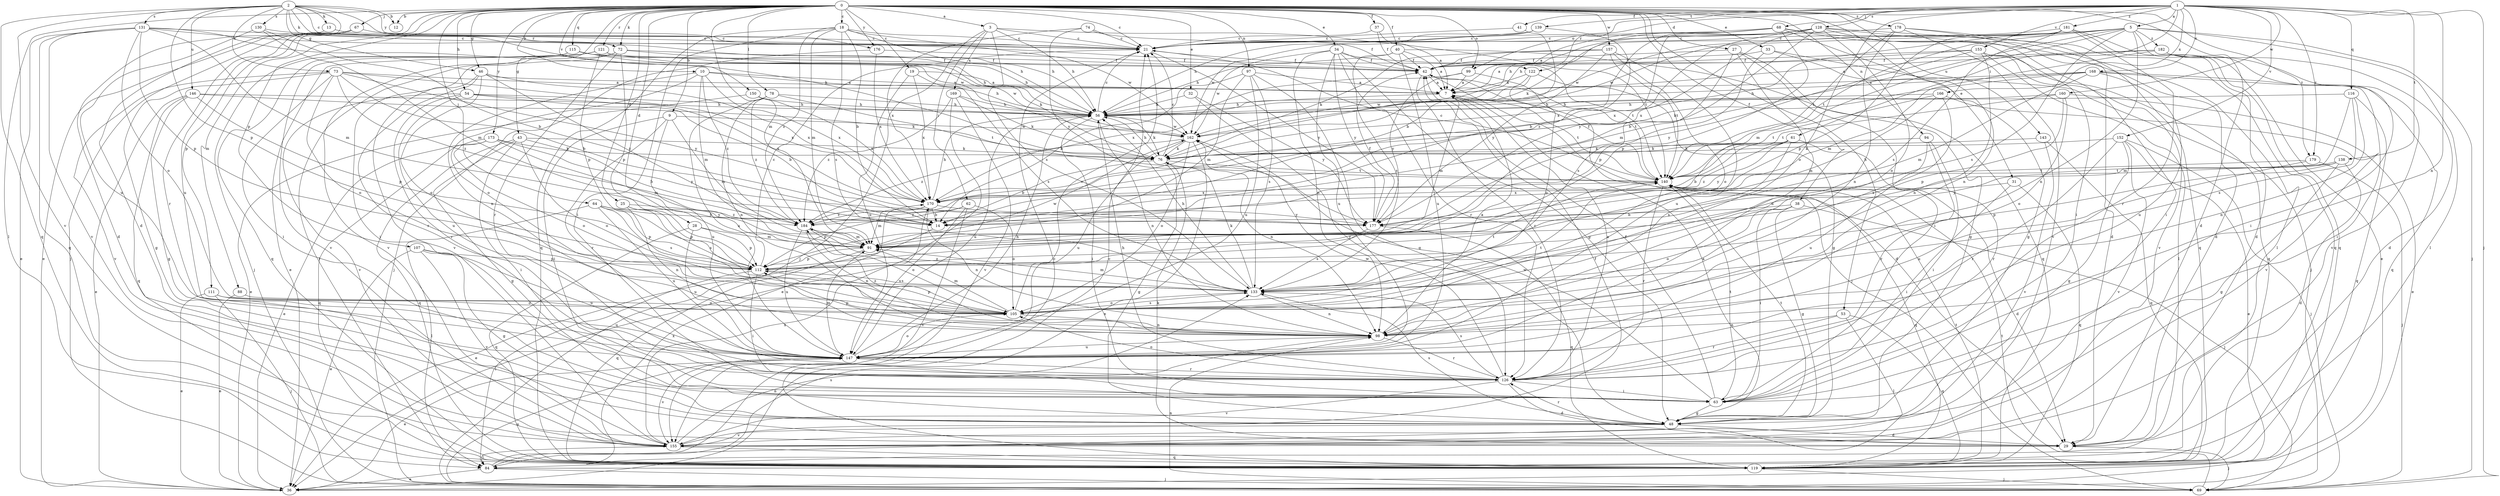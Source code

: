 strict digraph  {
0;
1;
2;
3;
5;
7;
9;
10;
12;
13;
14;
18;
19;
21;
25;
27;
28;
29;
31;
32;
33;
34;
36;
37;
38;
40;
41;
42;
43;
46;
48;
53;
54;
56;
61;
62;
63;
64;
67;
68;
69;
72;
73;
74;
76;
78;
84;
88;
91;
94;
97;
98;
99;
105;
107;
111;
112;
115;
116;
119;
121;
122;
126;
128;
130;
131;
133;
138;
139;
140;
143;
146;
147;
150;
152;
153;
155;
157;
160;
162;
166;
168;
169;
170;
173;
176;
177;
178;
179;
181;
182;
184;
0 -> 3  [label=a];
0 -> 9  [label=b];
0 -> 10  [label=b];
0 -> 12  [label=b];
0 -> 18  [label=c];
0 -> 19  [label=c];
0 -> 21  [label=c];
0 -> 25  [label=d];
0 -> 27  [label=d];
0 -> 28  [label=d];
0 -> 29  [label=d];
0 -> 31  [label=e];
0 -> 32  [label=e];
0 -> 33  [label=e];
0 -> 34  [label=e];
0 -> 37  [label=f];
0 -> 38  [label=f];
0 -> 40  [label=f];
0 -> 43  [label=g];
0 -> 46  [label=g];
0 -> 53  [label=h];
0 -> 54  [label=h];
0 -> 64  [label=j];
0 -> 67  [label=j];
0 -> 72  [label=k];
0 -> 78  [label=l];
0 -> 84  [label=l];
0 -> 88  [label=m];
0 -> 91  [label=m];
0 -> 94  [label=n];
0 -> 97  [label=n];
0 -> 99  [label=o];
0 -> 107  [label=p];
0 -> 111  [label=p];
0 -> 115  [label=q];
0 -> 121  [label=r];
0 -> 143  [label=u];
0 -> 150  [label=v];
0 -> 157  [label=w];
0 -> 173  [label=y];
0 -> 176  [label=y];
0 -> 178  [label=z];
0 -> 179  [label=z];
1 -> 5  [label=a];
1 -> 41  [label=f];
1 -> 61  [label=i];
1 -> 68  [label=j];
1 -> 69  [label=j];
1 -> 98  [label=n];
1 -> 99  [label=o];
1 -> 105  [label=o];
1 -> 116  [label=q];
1 -> 122  [label=r];
1 -> 128  [label=s];
1 -> 138  [label=t];
1 -> 139  [label=t];
1 -> 152  [label=v];
1 -> 153  [label=v];
1 -> 160  [label=w];
1 -> 166  [label=x];
1 -> 168  [label=x];
1 -> 179  [label=z];
1 -> 181  [label=z];
2 -> 12  [label=b];
2 -> 13  [label=k];
2 -> 21  [label=c];
2 -> 29  [label=d];
2 -> 46  [label=g];
2 -> 72  [label=k];
2 -> 73  [label=k];
2 -> 76  [label=k];
2 -> 112  [label=p];
2 -> 119  [label=q];
2 -> 122  [label=r];
2 -> 130  [label=s];
2 -> 131  [label=s];
2 -> 146  [label=u];
2 -> 155  [label=v];
2 -> 176  [label=y];
3 -> 21  [label=c];
3 -> 56  [label=h];
3 -> 62  [label=i];
3 -> 69  [label=j];
3 -> 133  [label=s];
3 -> 140  [label=t];
3 -> 169  [label=x];
5 -> 14  [label=b];
5 -> 36  [label=e];
5 -> 56  [label=h];
5 -> 69  [label=j];
5 -> 84  [label=l];
5 -> 91  [label=m];
5 -> 98  [label=n];
5 -> 133  [label=s];
5 -> 140  [label=t];
5 -> 162  [label=w];
5 -> 170  [label=x];
5 -> 182  [label=z];
7 -> 56  [label=h];
7 -> 91  [label=m];
7 -> 140  [label=t];
9 -> 63  [label=i];
9 -> 91  [label=m];
9 -> 126  [label=r];
9 -> 147  [label=u];
9 -> 162  [label=w];
10 -> 7  [label=a];
10 -> 56  [label=h];
10 -> 91  [label=m];
10 -> 98  [label=n];
10 -> 105  [label=o];
10 -> 170  [label=x];
10 -> 184  [label=z];
13 -> 21  [label=c];
13 -> 29  [label=d];
14 -> 36  [label=e];
18 -> 14  [label=b];
18 -> 21  [label=c];
18 -> 56  [label=h];
18 -> 63  [label=i];
18 -> 91  [label=m];
18 -> 119  [label=q];
18 -> 133  [label=s];
18 -> 162  [label=w];
18 -> 184  [label=z];
19 -> 7  [label=a];
19 -> 133  [label=s];
19 -> 147  [label=u];
19 -> 170  [label=x];
21 -> 42  [label=f];
21 -> 177  [label=y];
25 -> 98  [label=n];
25 -> 112  [label=p];
25 -> 133  [label=s];
25 -> 184  [label=z];
27 -> 42  [label=f];
27 -> 48  [label=g];
27 -> 63  [label=i];
27 -> 133  [label=s];
27 -> 147  [label=u];
28 -> 91  [label=m];
28 -> 112  [label=p];
28 -> 119  [label=q];
28 -> 147  [label=u];
29 -> 69  [label=j];
29 -> 76  [label=k];
31 -> 63  [label=i];
31 -> 119  [label=q];
31 -> 170  [label=x];
32 -> 56  [label=h];
32 -> 126  [label=r];
32 -> 177  [label=y];
33 -> 42  [label=f];
33 -> 48  [label=g];
33 -> 69  [label=j];
33 -> 112  [label=p];
34 -> 42  [label=f];
34 -> 48  [label=g];
34 -> 98  [label=n];
34 -> 126  [label=r];
34 -> 140  [label=t];
34 -> 147  [label=u];
34 -> 162  [label=w];
34 -> 177  [label=y];
37 -> 7  [label=a];
37 -> 21  [label=c];
37 -> 42  [label=f];
38 -> 14  [label=b];
38 -> 48  [label=g];
38 -> 63  [label=i];
38 -> 69  [label=j];
38 -> 105  [label=o];
40 -> 7  [label=a];
40 -> 42  [label=f];
40 -> 56  [label=h];
40 -> 119  [label=q];
40 -> 133  [label=s];
40 -> 147  [label=u];
41 -> 14  [label=b];
41 -> 21  [label=c];
42 -> 7  [label=a];
42 -> 29  [label=d];
42 -> 126  [label=r];
42 -> 140  [label=t];
43 -> 14  [label=b];
43 -> 48  [label=g];
43 -> 63  [label=i];
43 -> 76  [label=k];
43 -> 105  [label=o];
43 -> 119  [label=q];
46 -> 7  [label=a];
46 -> 63  [label=i];
46 -> 105  [label=o];
46 -> 126  [label=r];
46 -> 170  [label=x];
46 -> 184  [label=z];
48 -> 7  [label=a];
48 -> 29  [label=d];
48 -> 126  [label=r];
48 -> 133  [label=s];
48 -> 140  [label=t];
48 -> 155  [label=v];
53 -> 98  [label=n];
53 -> 119  [label=q];
53 -> 126  [label=r];
53 -> 84  [label=l];
54 -> 14  [label=b];
54 -> 56  [label=h];
54 -> 126  [label=r];
54 -> 147  [label=u];
54 -> 155  [label=v];
54 -> 170  [label=x];
56 -> 21  [label=c];
56 -> 63  [label=i];
56 -> 76  [label=k];
56 -> 98  [label=n];
56 -> 147  [label=u];
56 -> 162  [label=w];
61 -> 14  [label=b];
61 -> 76  [label=k];
61 -> 126  [label=r];
61 -> 133  [label=s];
61 -> 177  [label=y];
61 -> 184  [label=z];
62 -> 105  [label=o];
62 -> 112  [label=p];
62 -> 147  [label=u];
62 -> 155  [label=v];
62 -> 184  [label=z];
63 -> 42  [label=f];
63 -> 48  [label=g];
63 -> 140  [label=t];
63 -> 162  [label=w];
64 -> 14  [label=b];
64 -> 84  [label=l];
64 -> 112  [label=p];
64 -> 133  [label=s];
64 -> 147  [label=u];
64 -> 177  [label=y];
67 -> 21  [label=c];
67 -> 36  [label=e];
67 -> 69  [label=j];
67 -> 126  [label=r];
67 -> 147  [label=u];
68 -> 21  [label=c];
68 -> 29  [label=d];
68 -> 63  [label=i];
68 -> 76  [label=k];
68 -> 98  [label=n];
68 -> 112  [label=p];
68 -> 170  [label=x];
68 -> 184  [label=z];
69 -> 98  [label=n];
69 -> 140  [label=t];
69 -> 147  [label=u];
72 -> 42  [label=f];
72 -> 56  [label=h];
72 -> 84  [label=l];
72 -> 112  [label=p];
72 -> 126  [label=r];
72 -> 155  [label=v];
73 -> 7  [label=a];
73 -> 14  [label=b];
73 -> 48  [label=g];
73 -> 63  [label=i];
73 -> 105  [label=o];
73 -> 155  [label=v];
73 -> 170  [label=x];
73 -> 177  [label=y];
73 -> 184  [label=z];
74 -> 21  [label=c];
74 -> 42  [label=f];
74 -> 170  [label=x];
74 -> 177  [label=y];
76 -> 14  [label=b];
76 -> 21  [label=c];
76 -> 48  [label=g];
76 -> 56  [label=h];
76 -> 140  [label=t];
78 -> 56  [label=h];
78 -> 98  [label=n];
78 -> 140  [label=t];
78 -> 147  [label=u];
78 -> 184  [label=z];
84 -> 21  [label=c];
84 -> 36  [label=e];
84 -> 69  [label=j];
84 -> 133  [label=s];
88 -> 36  [label=e];
88 -> 105  [label=o];
91 -> 112  [label=p];
91 -> 119  [label=q];
94 -> 63  [label=i];
94 -> 76  [label=k];
94 -> 126  [label=r];
94 -> 147  [label=u];
97 -> 7  [label=a];
97 -> 14  [label=b];
97 -> 48  [label=g];
97 -> 91  [label=m];
97 -> 133  [label=s];
97 -> 147  [label=u];
98 -> 7  [label=a];
98 -> 112  [label=p];
98 -> 126  [label=r];
98 -> 147  [label=u];
98 -> 184  [label=z];
99 -> 7  [label=a];
99 -> 69  [label=j];
99 -> 170  [label=x];
99 -> 177  [label=y];
105 -> 21  [label=c];
105 -> 91  [label=m];
105 -> 98  [label=n];
105 -> 112  [label=p];
105 -> 133  [label=s];
105 -> 140  [label=t];
107 -> 36  [label=e];
107 -> 48  [label=g];
107 -> 112  [label=p];
107 -> 147  [label=u];
107 -> 155  [label=v];
111 -> 36  [label=e];
111 -> 69  [label=j];
111 -> 105  [label=o];
111 -> 147  [label=u];
112 -> 21  [label=c];
112 -> 63  [label=i];
112 -> 84  [label=l];
112 -> 133  [label=s];
112 -> 162  [label=w];
115 -> 42  [label=f];
115 -> 56  [label=h];
115 -> 69  [label=j];
115 -> 119  [label=q];
115 -> 155  [label=v];
115 -> 162  [label=w];
116 -> 56  [label=h];
116 -> 91  [label=m];
116 -> 98  [label=n];
116 -> 119  [label=q];
116 -> 133  [label=s];
119 -> 21  [label=c];
119 -> 69  [label=j];
119 -> 140  [label=t];
119 -> 170  [label=x];
121 -> 36  [label=e];
121 -> 42  [label=f];
121 -> 76  [label=k];
121 -> 112  [label=p];
121 -> 155  [label=v];
122 -> 7  [label=a];
122 -> 48  [label=g];
122 -> 105  [label=o];
122 -> 162  [label=w];
126 -> 7  [label=a];
126 -> 29  [label=d];
126 -> 56  [label=h];
126 -> 63  [label=i];
126 -> 105  [label=o];
126 -> 133  [label=s];
126 -> 155  [label=v];
126 -> 162  [label=w];
128 -> 7  [label=a];
128 -> 21  [label=c];
128 -> 56  [label=h];
128 -> 63  [label=i];
128 -> 84  [label=l];
128 -> 91  [label=m];
128 -> 105  [label=o];
128 -> 119  [label=q];
128 -> 170  [label=x];
128 -> 177  [label=y];
130 -> 14  [label=b];
130 -> 21  [label=c];
130 -> 91  [label=m];
130 -> 147  [label=u];
131 -> 21  [label=c];
131 -> 36  [label=e];
131 -> 56  [label=h];
131 -> 91  [label=m];
131 -> 105  [label=o];
131 -> 112  [label=p];
131 -> 119  [label=q];
131 -> 155  [label=v];
131 -> 162  [label=w];
133 -> 56  [label=h];
133 -> 76  [label=k];
133 -> 91  [label=m];
133 -> 98  [label=n];
133 -> 105  [label=o];
133 -> 140  [label=t];
133 -> 184  [label=z];
138 -> 29  [label=d];
138 -> 48  [label=g];
138 -> 112  [label=p];
138 -> 140  [label=t];
138 -> 177  [label=y];
139 -> 14  [label=b];
139 -> 21  [label=c];
139 -> 56  [label=h];
139 -> 162  [label=w];
140 -> 21  [label=c];
140 -> 29  [label=d];
140 -> 42  [label=f];
140 -> 119  [label=q];
140 -> 126  [label=r];
140 -> 170  [label=x];
143 -> 76  [label=k];
143 -> 119  [label=q];
143 -> 155  [label=v];
146 -> 36  [label=e];
146 -> 48  [label=g];
146 -> 56  [label=h];
146 -> 76  [label=k];
146 -> 112  [label=p];
146 -> 119  [label=q];
147 -> 36  [label=e];
147 -> 56  [label=h];
147 -> 91  [label=m];
147 -> 105  [label=o];
147 -> 126  [label=r];
147 -> 155  [label=v];
150 -> 36  [label=e];
150 -> 56  [label=h];
150 -> 170  [label=x];
152 -> 36  [label=e];
152 -> 48  [label=g];
152 -> 69  [label=j];
152 -> 76  [label=k];
152 -> 126  [label=r];
152 -> 155  [label=v];
153 -> 7  [label=a];
153 -> 42  [label=f];
153 -> 84  [label=l];
153 -> 98  [label=n];
153 -> 119  [label=q];
153 -> 155  [label=v];
153 -> 177  [label=y];
155 -> 42  [label=f];
155 -> 84  [label=l];
155 -> 98  [label=n];
155 -> 119  [label=q];
155 -> 170  [label=x];
157 -> 42  [label=f];
157 -> 76  [label=k];
157 -> 105  [label=o];
157 -> 140  [label=t];
157 -> 147  [label=u];
157 -> 177  [label=y];
160 -> 36  [label=e];
160 -> 56  [label=h];
160 -> 105  [label=o];
160 -> 112  [label=p];
160 -> 140  [label=t];
162 -> 36  [label=e];
162 -> 76  [label=k];
162 -> 98  [label=n];
162 -> 105  [label=o];
162 -> 147  [label=u];
162 -> 184  [label=z];
166 -> 56  [label=h];
166 -> 91  [label=m];
166 -> 133  [label=s];
166 -> 140  [label=t];
166 -> 155  [label=v];
168 -> 7  [label=a];
168 -> 56  [label=h];
168 -> 63  [label=i];
168 -> 76  [label=k];
168 -> 91  [label=m];
168 -> 119  [label=q];
168 -> 147  [label=u];
169 -> 36  [label=e];
169 -> 56  [label=h];
169 -> 76  [label=k];
169 -> 155  [label=v];
169 -> 184  [label=z];
170 -> 14  [label=b];
170 -> 56  [label=h];
170 -> 91  [label=m];
170 -> 98  [label=n];
170 -> 177  [label=y];
170 -> 184  [label=z];
173 -> 36  [label=e];
173 -> 76  [label=k];
173 -> 91  [label=m];
173 -> 105  [label=o];
173 -> 119  [label=q];
173 -> 177  [label=y];
176 -> 42  [label=f];
176 -> 69  [label=j];
176 -> 170  [label=x];
177 -> 42  [label=f];
177 -> 119  [label=q];
177 -> 133  [label=s];
178 -> 21  [label=c];
178 -> 29  [label=d];
178 -> 98  [label=n];
178 -> 119  [label=q];
178 -> 140  [label=t];
178 -> 155  [label=v];
179 -> 69  [label=j];
179 -> 140  [label=t];
179 -> 147  [label=u];
181 -> 21  [label=c];
181 -> 29  [label=d];
181 -> 112  [label=p];
181 -> 119  [label=q];
181 -> 126  [label=r];
181 -> 133  [label=s];
181 -> 162  [label=w];
182 -> 7  [label=a];
182 -> 29  [label=d];
182 -> 42  [label=f];
182 -> 63  [label=i];
182 -> 91  [label=m];
182 -> 155  [label=v];
184 -> 91  [label=m];
184 -> 98  [label=n];
184 -> 105  [label=o];
184 -> 147  [label=u];
}

